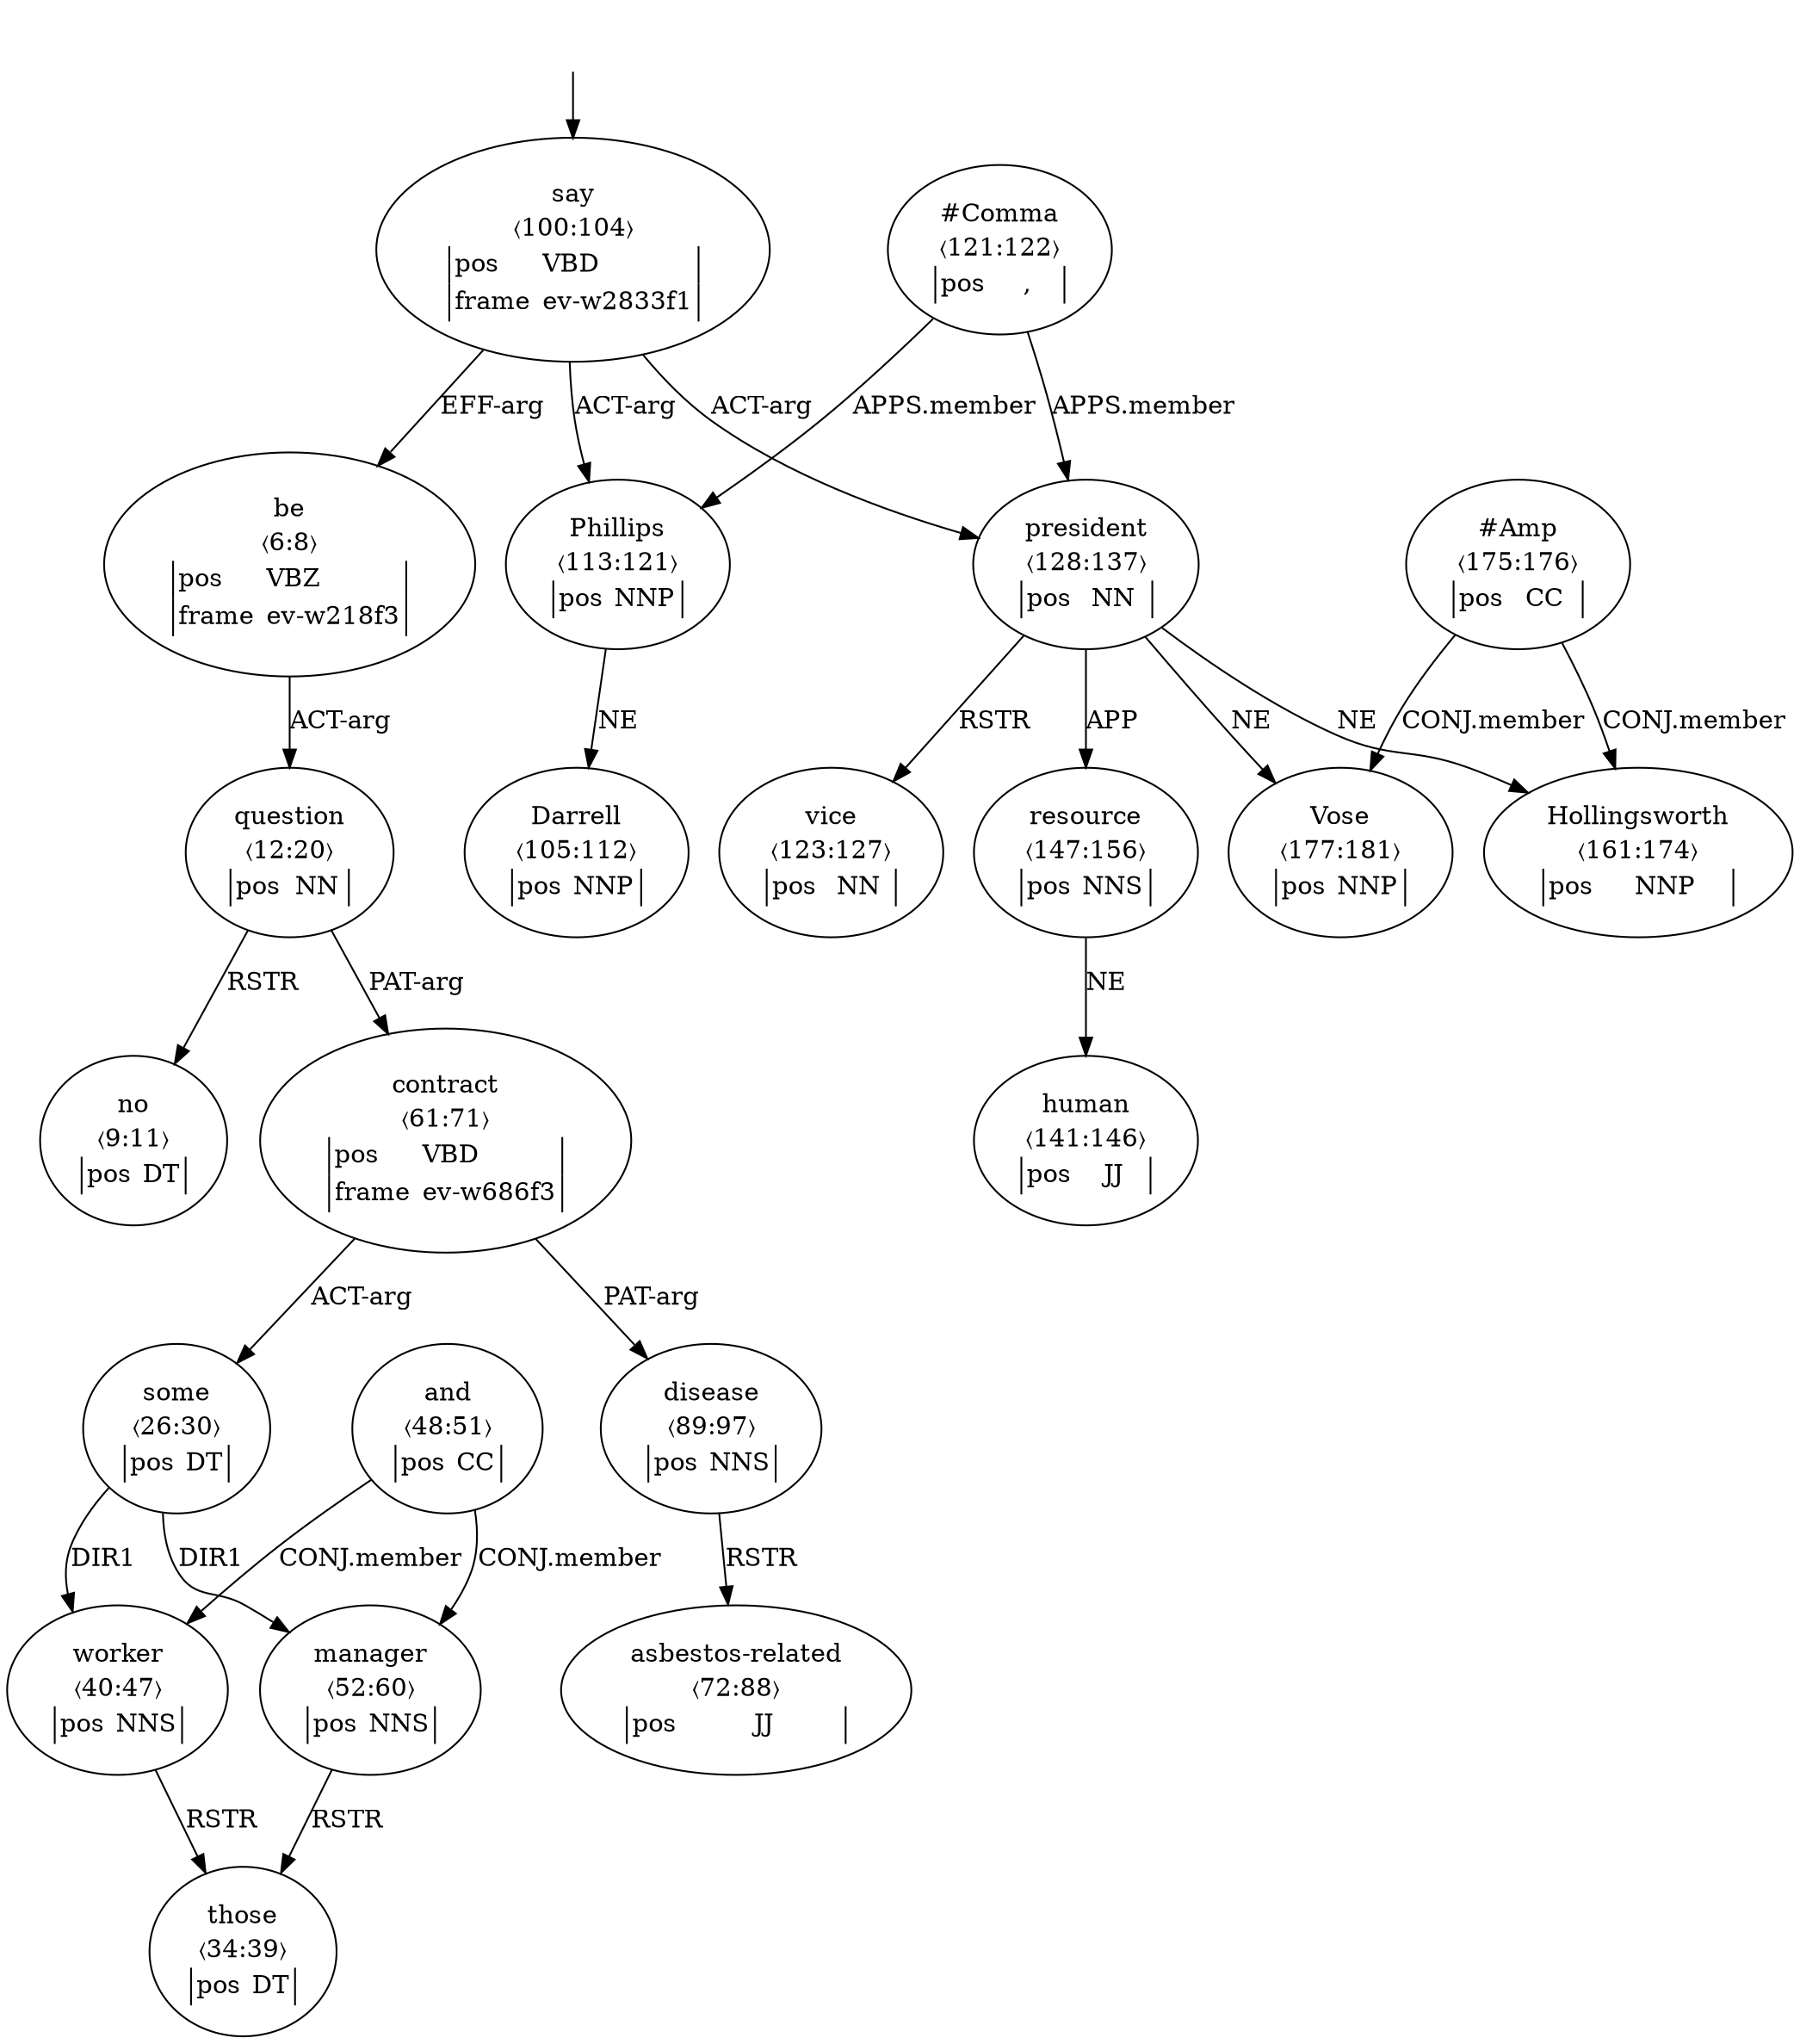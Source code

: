 digraph "20003028" {
  top [ style=invis ];
  top -> 17;
  2 [ label=<<table align="center" border="0" cellspacing="0"><tr><td colspan="2">be</td></tr><tr><td colspan="2">〈6:8〉</td></tr><tr><td sides="l" border="1" align="left">pos</td><td sides="r" border="1" align="left">VBZ</td></tr><tr><td sides="l" border="1" align="left">frame</td><td sides="r" border="1" align="left">ev-w218f3</td></tr></table>> ];
  3 [ label=<<table align="center" border="0" cellspacing="0"><tr><td colspan="2">no</td></tr><tr><td colspan="2">〈9:11〉</td></tr><tr><td sides="l" border="1" align="left">pos</td><td sides="r" border="1" align="left">DT</td></tr></table>> ];
  4 [ label=<<table align="center" border="0" cellspacing="0"><tr><td colspan="2">question</td></tr><tr><td colspan="2">〈12:20〉</td></tr><tr><td sides="l" border="1" align="left">pos</td><td sides="r" border="1" align="left">NN</td></tr></table>> ];
  6 [ label=<<table align="center" border="0" cellspacing="0"><tr><td colspan="2">some</td></tr><tr><td colspan="2">〈26:30〉</td></tr><tr><td sides="l" border="1" align="left">pos</td><td sides="r" border="1" align="left">DT</td></tr></table>> ];
  8 [ label=<<table align="center" border="0" cellspacing="0"><tr><td colspan="2">those</td></tr><tr><td colspan="2">〈34:39〉</td></tr><tr><td sides="l" border="1" align="left">pos</td><td sides="r" border="1" align="left">DT</td></tr></table>> ];
  9 [ label=<<table align="center" border="0" cellspacing="0"><tr><td colspan="2">worker</td></tr><tr><td colspan="2">〈40:47〉</td></tr><tr><td sides="l" border="1" align="left">pos</td><td sides="r" border="1" align="left">NNS</td></tr></table>> ];
  10 [ label=<<table align="center" border="0" cellspacing="0"><tr><td colspan="2">and</td></tr><tr><td colspan="2">〈48:51〉</td></tr><tr><td sides="l" border="1" align="left">pos</td><td sides="r" border="1" align="left">CC</td></tr></table>> ];
  11 [ label=<<table align="center" border="0" cellspacing="0"><tr><td colspan="2">manager</td></tr><tr><td colspan="2">〈52:60〉</td></tr><tr><td sides="l" border="1" align="left">pos</td><td sides="r" border="1" align="left">NNS</td></tr></table>> ];
  12 [ label=<<table align="center" border="0" cellspacing="0"><tr><td colspan="2">contract</td></tr><tr><td colspan="2">〈61:71〉</td></tr><tr><td sides="l" border="1" align="left">pos</td><td sides="r" border="1" align="left">VBD</td></tr><tr><td sides="l" border="1" align="left">frame</td><td sides="r" border="1" align="left">ev-w686f3</td></tr></table>> ];
  13 [ label=<<table align="center" border="0" cellspacing="0"><tr><td colspan="2">asbestos-related</td></tr><tr><td colspan="2">〈72:88〉</td></tr><tr><td sides="l" border="1" align="left">pos</td><td sides="r" border="1" align="left">JJ</td></tr></table>> ];
  14 [ label=<<table align="center" border="0" cellspacing="0"><tr><td colspan="2">disease</td></tr><tr><td colspan="2">〈89:97〉</td></tr><tr><td sides="l" border="1" align="left">pos</td><td sides="r" border="1" align="left">NNS</td></tr></table>> ];
  17 [ label=<<table align="center" border="0" cellspacing="0"><tr><td colspan="2">say</td></tr><tr><td colspan="2">〈100:104〉</td></tr><tr><td sides="l" border="1" align="left">pos</td><td sides="r" border="1" align="left">VBD</td></tr><tr><td sides="l" border="1" align="left">frame</td><td sides="r" border="1" align="left">ev-w2833f1</td></tr></table>> ];
  18 [ label=<<table align="center" border="0" cellspacing="0"><tr><td colspan="2">Darrell</td></tr><tr><td colspan="2">〈105:112〉</td></tr><tr><td sides="l" border="1" align="left">pos</td><td sides="r" border="1" align="left">NNP</td></tr></table>> ];
  19 [ label=<<table align="center" border="0" cellspacing="0"><tr><td colspan="2">Phillips</td></tr><tr><td colspan="2">〈113:121〉</td></tr><tr><td sides="l" border="1" align="left">pos</td><td sides="r" border="1" align="left">NNP</td></tr></table>> ];
  20 [ label=<<table align="center" border="0" cellspacing="0"><tr><td colspan="2">#Comma</td></tr><tr><td colspan="2">〈121:122〉</td></tr><tr><td sides="l" border="1" align="left">pos</td><td sides="r" border="1" align="left">,</td></tr></table>> ];
  21 [ label=<<table align="center" border="0" cellspacing="0"><tr><td colspan="2">vice</td></tr><tr><td colspan="2">〈123:127〉</td></tr><tr><td sides="l" border="1" align="left">pos</td><td sides="r" border="1" align="left">NN</td></tr></table>> ];
  22 [ label=<<table align="center" border="0" cellspacing="0"><tr><td colspan="2">president</td></tr><tr><td colspan="2">〈128:137〉</td></tr><tr><td sides="l" border="1" align="left">pos</td><td sides="r" border="1" align="left">NN</td></tr></table>> ];
  24 [ label=<<table align="center" border="0" cellspacing="0"><tr><td colspan="2">human</td></tr><tr><td colspan="2">〈141:146〉</td></tr><tr><td sides="l" border="1" align="left">pos</td><td sides="r" border="1" align="left">JJ</td></tr></table>> ];
  25 [ label=<<table align="center" border="0" cellspacing="0"><tr><td colspan="2">resource</td></tr><tr><td colspan="2">〈147:156〉</td></tr><tr><td sides="l" border="1" align="left">pos</td><td sides="r" border="1" align="left">NNS</td></tr></table>> ];
  27 [ label=<<table align="center" border="0" cellspacing="0"><tr><td colspan="2">Hollingsworth</td></tr><tr><td colspan="2">〈161:174〉</td></tr><tr><td sides="l" border="1" align="left">pos</td><td sides="r" border="1" align="left">NNP</td></tr></table>> ];
  28 [ label=<<table align="center" border="0" cellspacing="0"><tr><td colspan="2">#Amp</td></tr><tr><td colspan="2">〈175:176〉</td></tr><tr><td sides="l" border="1" align="left">pos</td><td sides="r" border="1" align="left">CC</td></tr></table>> ];
  29 [ label=<<table align="center" border="0" cellspacing="0"><tr><td colspan="2">Vose</td></tr><tr><td colspan="2">〈177:181〉</td></tr><tr><td sides="l" border="1" align="left">pos</td><td sides="r" border="1" align="left">NNP</td></tr></table>> ];
  10 -> 9 [ label="CONJ.member" ];
  17 -> 22 [ label="ACT-arg" ];
  19 -> 18 [ label="NE" ];
  28 -> 29 [ label="CONJ.member" ];
  20 -> 22 [ label="APPS.member" ];
  11 -> 8 [ label="RSTR" ];
  6 -> 9 [ label="DIR1" ];
  22 -> 25 [ label="APP" ];
  22 -> 27 [ label="NE" ];
  20 -> 19 [ label="APPS.member" ];
  17 -> 19 [ label="ACT-arg" ];
  6 -> 11 [ label="DIR1" ];
  22 -> 29 [ label="NE" ];
  4 -> 12 [ label="PAT-arg" ];
  28 -> 27 [ label="CONJ.member" ];
  4 -> 3 [ label="RSTR" ];
  14 -> 13 [ label="RSTR" ];
  22 -> 21 [ label="RSTR" ];
  9 -> 8 [ label="RSTR" ];
  12 -> 14 [ label="PAT-arg" ];
  2 -> 4 [ label="ACT-arg" ];
  12 -> 6 [ label="ACT-arg" ];
  10 -> 11 [ label="CONJ.member" ];
  17 -> 2 [ label="EFF-arg" ];
  25 -> 24 [ label="NE" ];
}

